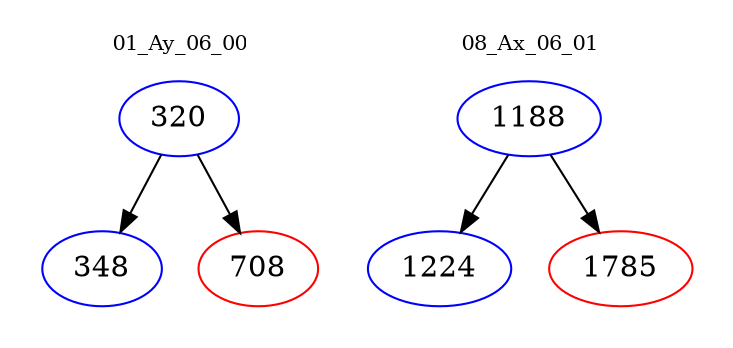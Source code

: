 digraph{
subgraph cluster_0 {
color = white
label = "01_Ay_06_00";
fontsize=10;
T0_320 [label="320", color="blue"]
T0_320 -> T0_348 [color="black"]
T0_348 [label="348", color="blue"]
T0_320 -> T0_708 [color="black"]
T0_708 [label="708", color="red"]
}
subgraph cluster_1 {
color = white
label = "08_Ax_06_01";
fontsize=10;
T1_1188 [label="1188", color="blue"]
T1_1188 -> T1_1224 [color="black"]
T1_1224 [label="1224", color="blue"]
T1_1188 -> T1_1785 [color="black"]
T1_1785 [label="1785", color="red"]
}
}
